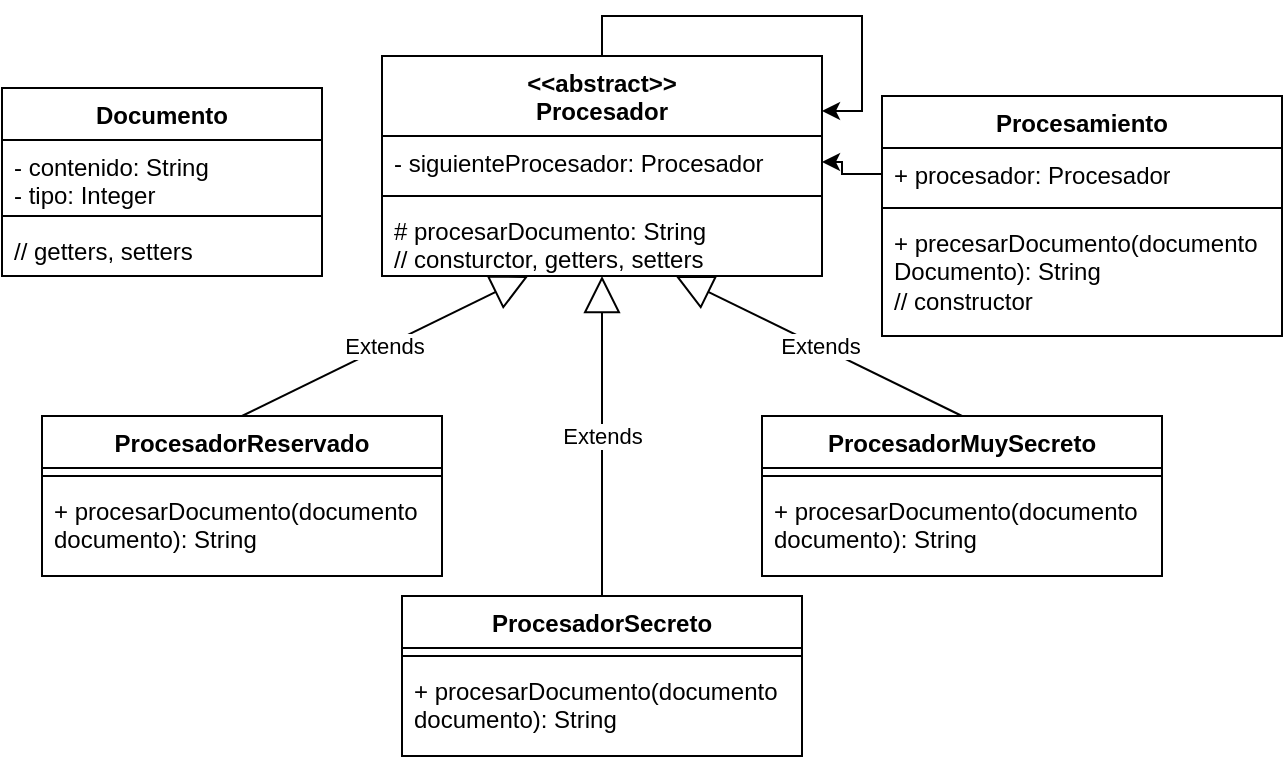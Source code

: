 <mxfile version="24.7.6">
  <diagram name="Página-1" id="w09WhQwb9U_5ZE1sZo-W">
    <mxGraphModel dx="1134" dy="1100" grid="1" gridSize="10" guides="1" tooltips="1" connect="1" arrows="1" fold="1" page="1" pageScale="1" pageWidth="827" pageHeight="1169" math="0" shadow="0">
      <root>
        <mxCell id="0" />
        <mxCell id="1" parent="0" />
        <mxCell id="TMlYHM5M2Z2kWOFU7TEG-1" value="&lt;div&gt;&amp;lt;&amp;lt;abstract&amp;gt;&amp;gt;&lt;/div&gt;Procesador" style="swimlane;fontStyle=1;align=center;verticalAlign=top;childLayout=stackLayout;horizontal=1;startSize=40;horizontalStack=0;resizeParent=1;resizeParentMax=0;resizeLast=0;collapsible=1;marginBottom=0;whiteSpace=wrap;html=1;" vertex="1" parent="1">
          <mxGeometry x="330" y="330" width="220" height="110" as="geometry" />
        </mxCell>
        <mxCell id="TMlYHM5M2Z2kWOFU7TEG-2" value="- siguienteProcesador: Procesador" style="text;strokeColor=none;fillColor=none;align=left;verticalAlign=top;spacingLeft=4;spacingRight=4;overflow=hidden;rotatable=0;points=[[0,0.5],[1,0.5]];portConstraint=eastwest;whiteSpace=wrap;html=1;" vertex="1" parent="TMlYHM5M2Z2kWOFU7TEG-1">
          <mxGeometry y="40" width="220" height="26" as="geometry" />
        </mxCell>
        <mxCell id="TMlYHM5M2Z2kWOFU7TEG-3" value="" style="line;strokeWidth=1;fillColor=none;align=left;verticalAlign=middle;spacingTop=-1;spacingLeft=3;spacingRight=3;rotatable=0;labelPosition=right;points=[];portConstraint=eastwest;strokeColor=inherit;" vertex="1" parent="TMlYHM5M2Z2kWOFU7TEG-1">
          <mxGeometry y="66" width="220" height="8" as="geometry" />
        </mxCell>
        <mxCell id="TMlYHM5M2Z2kWOFU7TEG-4" value="# procesarDocumento: String&lt;div&gt;// consturctor, getters, setters&lt;/div&gt;" style="text;strokeColor=none;fillColor=none;align=left;verticalAlign=top;spacingLeft=4;spacingRight=4;overflow=hidden;rotatable=0;points=[[0,0.5],[1,0.5]];portConstraint=eastwest;whiteSpace=wrap;html=1;" vertex="1" parent="TMlYHM5M2Z2kWOFU7TEG-1">
          <mxGeometry y="74" width="220" height="36" as="geometry" />
        </mxCell>
        <mxCell id="TMlYHM5M2Z2kWOFU7TEG-5" value="ProcesadorReservado" style="swimlane;fontStyle=1;align=center;verticalAlign=top;childLayout=stackLayout;horizontal=1;startSize=26;horizontalStack=0;resizeParent=1;resizeParentMax=0;resizeLast=0;collapsible=1;marginBottom=0;whiteSpace=wrap;html=1;" vertex="1" parent="1">
          <mxGeometry x="160" y="510" width="200" height="80" as="geometry" />
        </mxCell>
        <mxCell id="TMlYHM5M2Z2kWOFU7TEG-7" value="" style="line;strokeWidth=1;fillColor=none;align=left;verticalAlign=middle;spacingTop=-1;spacingLeft=3;spacingRight=3;rotatable=0;labelPosition=right;points=[];portConstraint=eastwest;strokeColor=inherit;" vertex="1" parent="TMlYHM5M2Z2kWOFU7TEG-5">
          <mxGeometry y="26" width="200" height="8" as="geometry" />
        </mxCell>
        <mxCell id="TMlYHM5M2Z2kWOFU7TEG-8" value="+ procesarDocumento(documento documento): String" style="text;strokeColor=none;fillColor=none;align=left;verticalAlign=top;spacingLeft=4;spacingRight=4;overflow=hidden;rotatable=0;points=[[0,0.5],[1,0.5]];portConstraint=eastwest;whiteSpace=wrap;html=1;" vertex="1" parent="TMlYHM5M2Z2kWOFU7TEG-5">
          <mxGeometry y="34" width="200" height="46" as="geometry" />
        </mxCell>
        <mxCell id="TMlYHM5M2Z2kWOFU7TEG-9" value="ProcesadorSecreto" style="swimlane;fontStyle=1;align=center;verticalAlign=top;childLayout=stackLayout;horizontal=1;startSize=26;horizontalStack=0;resizeParent=1;resizeParentMax=0;resizeLast=0;collapsible=1;marginBottom=0;whiteSpace=wrap;html=1;" vertex="1" parent="1">
          <mxGeometry x="340" y="600" width="200" height="80" as="geometry" />
        </mxCell>
        <mxCell id="TMlYHM5M2Z2kWOFU7TEG-10" value="" style="line;strokeWidth=1;fillColor=none;align=left;verticalAlign=middle;spacingTop=-1;spacingLeft=3;spacingRight=3;rotatable=0;labelPosition=right;points=[];portConstraint=eastwest;strokeColor=inherit;" vertex="1" parent="TMlYHM5M2Z2kWOFU7TEG-9">
          <mxGeometry y="26" width="200" height="8" as="geometry" />
        </mxCell>
        <mxCell id="TMlYHM5M2Z2kWOFU7TEG-11" value="+ procesarDocumento(documento documento): String" style="text;strokeColor=none;fillColor=none;align=left;verticalAlign=top;spacingLeft=4;spacingRight=4;overflow=hidden;rotatable=0;points=[[0,0.5],[1,0.5]];portConstraint=eastwest;whiteSpace=wrap;html=1;" vertex="1" parent="TMlYHM5M2Z2kWOFU7TEG-9">
          <mxGeometry y="34" width="200" height="46" as="geometry" />
        </mxCell>
        <mxCell id="TMlYHM5M2Z2kWOFU7TEG-12" value="ProcesadorMuySecreto" style="swimlane;fontStyle=1;align=center;verticalAlign=top;childLayout=stackLayout;horizontal=1;startSize=26;horizontalStack=0;resizeParent=1;resizeParentMax=0;resizeLast=0;collapsible=1;marginBottom=0;whiteSpace=wrap;html=1;" vertex="1" parent="1">
          <mxGeometry x="520" y="510" width="200" height="80" as="geometry" />
        </mxCell>
        <mxCell id="TMlYHM5M2Z2kWOFU7TEG-13" value="" style="line;strokeWidth=1;fillColor=none;align=left;verticalAlign=middle;spacingTop=-1;spacingLeft=3;spacingRight=3;rotatable=0;labelPosition=right;points=[];portConstraint=eastwest;strokeColor=inherit;" vertex="1" parent="TMlYHM5M2Z2kWOFU7TEG-12">
          <mxGeometry y="26" width="200" height="8" as="geometry" />
        </mxCell>
        <mxCell id="TMlYHM5M2Z2kWOFU7TEG-14" value="+ procesarDocumento(documento documento): String" style="text;strokeColor=none;fillColor=none;align=left;verticalAlign=top;spacingLeft=4;spacingRight=4;overflow=hidden;rotatable=0;points=[[0,0.5],[1,0.5]];portConstraint=eastwest;whiteSpace=wrap;html=1;" vertex="1" parent="TMlYHM5M2Z2kWOFU7TEG-12">
          <mxGeometry y="34" width="200" height="46" as="geometry" />
        </mxCell>
        <mxCell id="TMlYHM5M2Z2kWOFU7TEG-15" value="Extends" style="endArrow=block;endSize=16;endFill=0;html=1;rounded=0;exitX=0.5;exitY=0;exitDx=0;exitDy=0;" edge="1" parent="1" source="TMlYHM5M2Z2kWOFU7TEG-5" target="TMlYHM5M2Z2kWOFU7TEG-4">
          <mxGeometry width="160" relative="1" as="geometry">
            <mxPoint x="260" y="470" as="sourcePoint" />
            <mxPoint x="530" y="540" as="targetPoint" />
          </mxGeometry>
        </mxCell>
        <mxCell id="TMlYHM5M2Z2kWOFU7TEG-16" value="Extends" style="endArrow=block;endSize=16;endFill=0;html=1;rounded=0;exitX=0.5;exitY=0;exitDx=0;exitDy=0;" edge="1" parent="1" source="TMlYHM5M2Z2kWOFU7TEG-12" target="TMlYHM5M2Z2kWOFU7TEG-4">
          <mxGeometry width="160" relative="1" as="geometry">
            <mxPoint x="240" y="490" as="sourcePoint" />
            <mxPoint x="385" y="450" as="targetPoint" />
          </mxGeometry>
        </mxCell>
        <mxCell id="TMlYHM5M2Z2kWOFU7TEG-17" value="Extends" style="endArrow=block;endSize=16;endFill=0;html=1;rounded=0;exitX=0.5;exitY=0;exitDx=0;exitDy=0;" edge="1" parent="1" source="TMlYHM5M2Z2kWOFU7TEG-9" target="TMlYHM5M2Z2kWOFU7TEG-4">
          <mxGeometry width="160" relative="1" as="geometry">
            <mxPoint x="660" y="490" as="sourcePoint" />
            <mxPoint x="515" y="450" as="targetPoint" />
          </mxGeometry>
        </mxCell>
        <mxCell id="TMlYHM5M2Z2kWOFU7TEG-18" style="edgeStyle=orthogonalEdgeStyle;rounded=0;orthogonalLoop=1;jettySize=auto;html=1;entryX=1;entryY=0.25;entryDx=0;entryDy=0;" edge="1" parent="1" source="TMlYHM5M2Z2kWOFU7TEG-1" target="TMlYHM5M2Z2kWOFU7TEG-1">
          <mxGeometry relative="1" as="geometry" />
        </mxCell>
        <mxCell id="TMlYHM5M2Z2kWOFU7TEG-19" value="Procesamiento" style="swimlane;fontStyle=1;align=center;verticalAlign=top;childLayout=stackLayout;horizontal=1;startSize=26;horizontalStack=0;resizeParent=1;resizeParentMax=0;resizeLast=0;collapsible=1;marginBottom=0;whiteSpace=wrap;html=1;" vertex="1" parent="1">
          <mxGeometry x="580" y="350" width="200" height="120" as="geometry" />
        </mxCell>
        <mxCell id="TMlYHM5M2Z2kWOFU7TEG-20" value="+ procesador: Procesador" style="text;strokeColor=none;fillColor=none;align=left;verticalAlign=top;spacingLeft=4;spacingRight=4;overflow=hidden;rotatable=0;points=[[0,0.5],[1,0.5]];portConstraint=eastwest;whiteSpace=wrap;html=1;" vertex="1" parent="TMlYHM5M2Z2kWOFU7TEG-19">
          <mxGeometry y="26" width="200" height="26" as="geometry" />
        </mxCell>
        <mxCell id="TMlYHM5M2Z2kWOFU7TEG-21" value="" style="line;strokeWidth=1;fillColor=none;align=left;verticalAlign=middle;spacingTop=-1;spacingLeft=3;spacingRight=3;rotatable=0;labelPosition=right;points=[];portConstraint=eastwest;strokeColor=inherit;" vertex="1" parent="TMlYHM5M2Z2kWOFU7TEG-19">
          <mxGeometry y="52" width="200" height="8" as="geometry" />
        </mxCell>
        <mxCell id="TMlYHM5M2Z2kWOFU7TEG-22" value="+ precesarDocumento(documento Documento): String&lt;div&gt;// constructor&lt;/div&gt;" style="text;strokeColor=none;fillColor=none;align=left;verticalAlign=top;spacingLeft=4;spacingRight=4;overflow=hidden;rotatable=0;points=[[0,0.5],[1,0.5]];portConstraint=eastwest;whiteSpace=wrap;html=1;" vertex="1" parent="TMlYHM5M2Z2kWOFU7TEG-19">
          <mxGeometry y="60" width="200" height="60" as="geometry" />
        </mxCell>
        <mxCell id="TMlYHM5M2Z2kWOFU7TEG-23" style="edgeStyle=orthogonalEdgeStyle;rounded=0;orthogonalLoop=1;jettySize=auto;html=1;entryX=1;entryY=0.5;entryDx=0;entryDy=0;" edge="1" parent="1" source="TMlYHM5M2Z2kWOFU7TEG-20" target="TMlYHM5M2Z2kWOFU7TEG-2">
          <mxGeometry relative="1" as="geometry" />
        </mxCell>
        <mxCell id="TMlYHM5M2Z2kWOFU7TEG-24" value="Documento" style="swimlane;fontStyle=1;align=center;verticalAlign=top;childLayout=stackLayout;horizontal=1;startSize=26;horizontalStack=0;resizeParent=1;resizeParentMax=0;resizeLast=0;collapsible=1;marginBottom=0;whiteSpace=wrap;html=1;" vertex="1" parent="1">
          <mxGeometry x="140" y="346" width="160" height="94" as="geometry" />
        </mxCell>
        <mxCell id="TMlYHM5M2Z2kWOFU7TEG-25" value="- contenido: String&lt;div&gt;- tipo: Integer&lt;/div&gt;" style="text;strokeColor=none;fillColor=none;align=left;verticalAlign=top;spacingLeft=4;spacingRight=4;overflow=hidden;rotatable=0;points=[[0,0.5],[1,0.5]];portConstraint=eastwest;whiteSpace=wrap;html=1;" vertex="1" parent="TMlYHM5M2Z2kWOFU7TEG-24">
          <mxGeometry y="26" width="160" height="34" as="geometry" />
        </mxCell>
        <mxCell id="TMlYHM5M2Z2kWOFU7TEG-26" value="" style="line;strokeWidth=1;fillColor=none;align=left;verticalAlign=middle;spacingTop=-1;spacingLeft=3;spacingRight=3;rotatable=0;labelPosition=right;points=[];portConstraint=eastwest;strokeColor=inherit;" vertex="1" parent="TMlYHM5M2Z2kWOFU7TEG-24">
          <mxGeometry y="60" width="160" height="8" as="geometry" />
        </mxCell>
        <mxCell id="TMlYHM5M2Z2kWOFU7TEG-27" value="// getters, setters" style="text;strokeColor=none;fillColor=none;align=left;verticalAlign=top;spacingLeft=4;spacingRight=4;overflow=hidden;rotatable=0;points=[[0,0.5],[1,0.5]];portConstraint=eastwest;whiteSpace=wrap;html=1;" vertex="1" parent="TMlYHM5M2Z2kWOFU7TEG-24">
          <mxGeometry y="68" width="160" height="26" as="geometry" />
        </mxCell>
      </root>
    </mxGraphModel>
  </diagram>
</mxfile>
